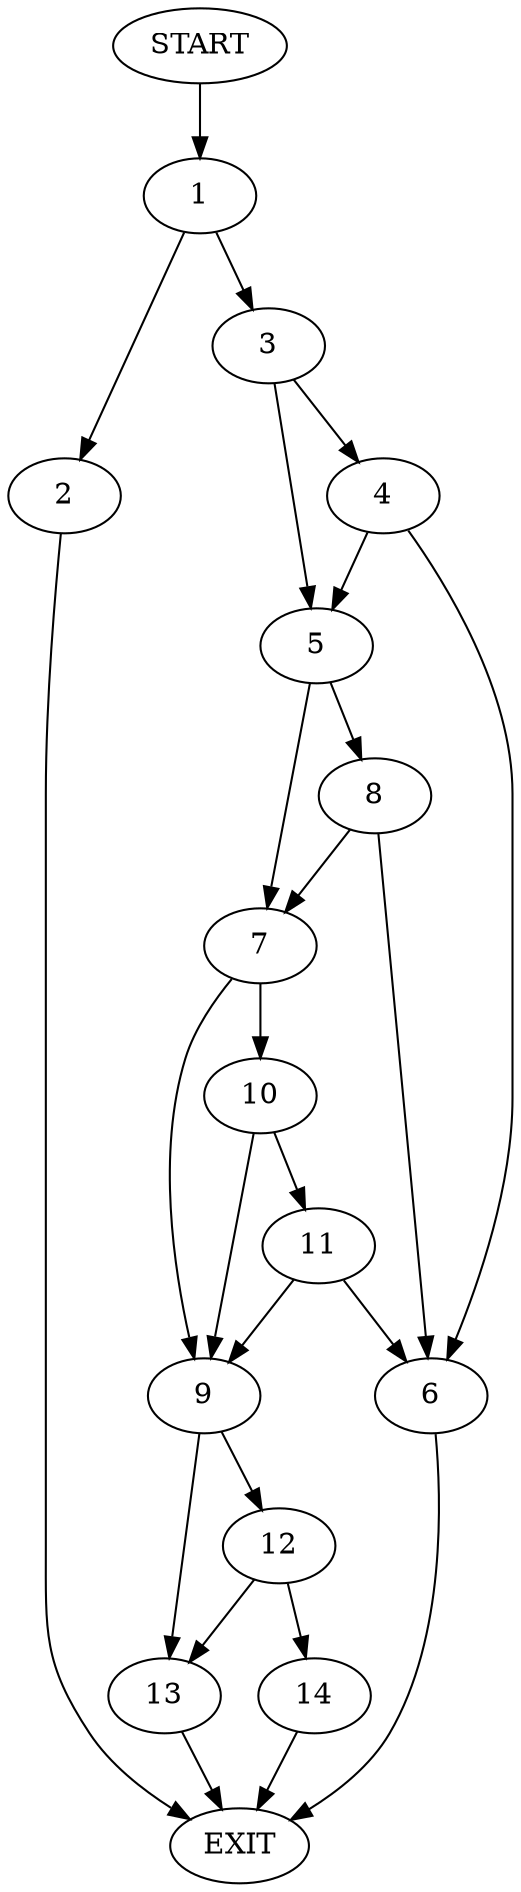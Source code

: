 digraph {
0 [label="START"]
15 [label="EXIT"]
0 -> 1
1 -> 2
1 -> 3
2 -> 15
3 -> 4
3 -> 5
4 -> 6
4 -> 5
5 -> 7
5 -> 8
6 -> 15
7 -> 9
7 -> 10
8 -> 6
8 -> 7
10 -> 9
10 -> 11
9 -> 12
9 -> 13
11 -> 6
11 -> 9
12 -> 14
12 -> 13
13 -> 15
14 -> 15
}
